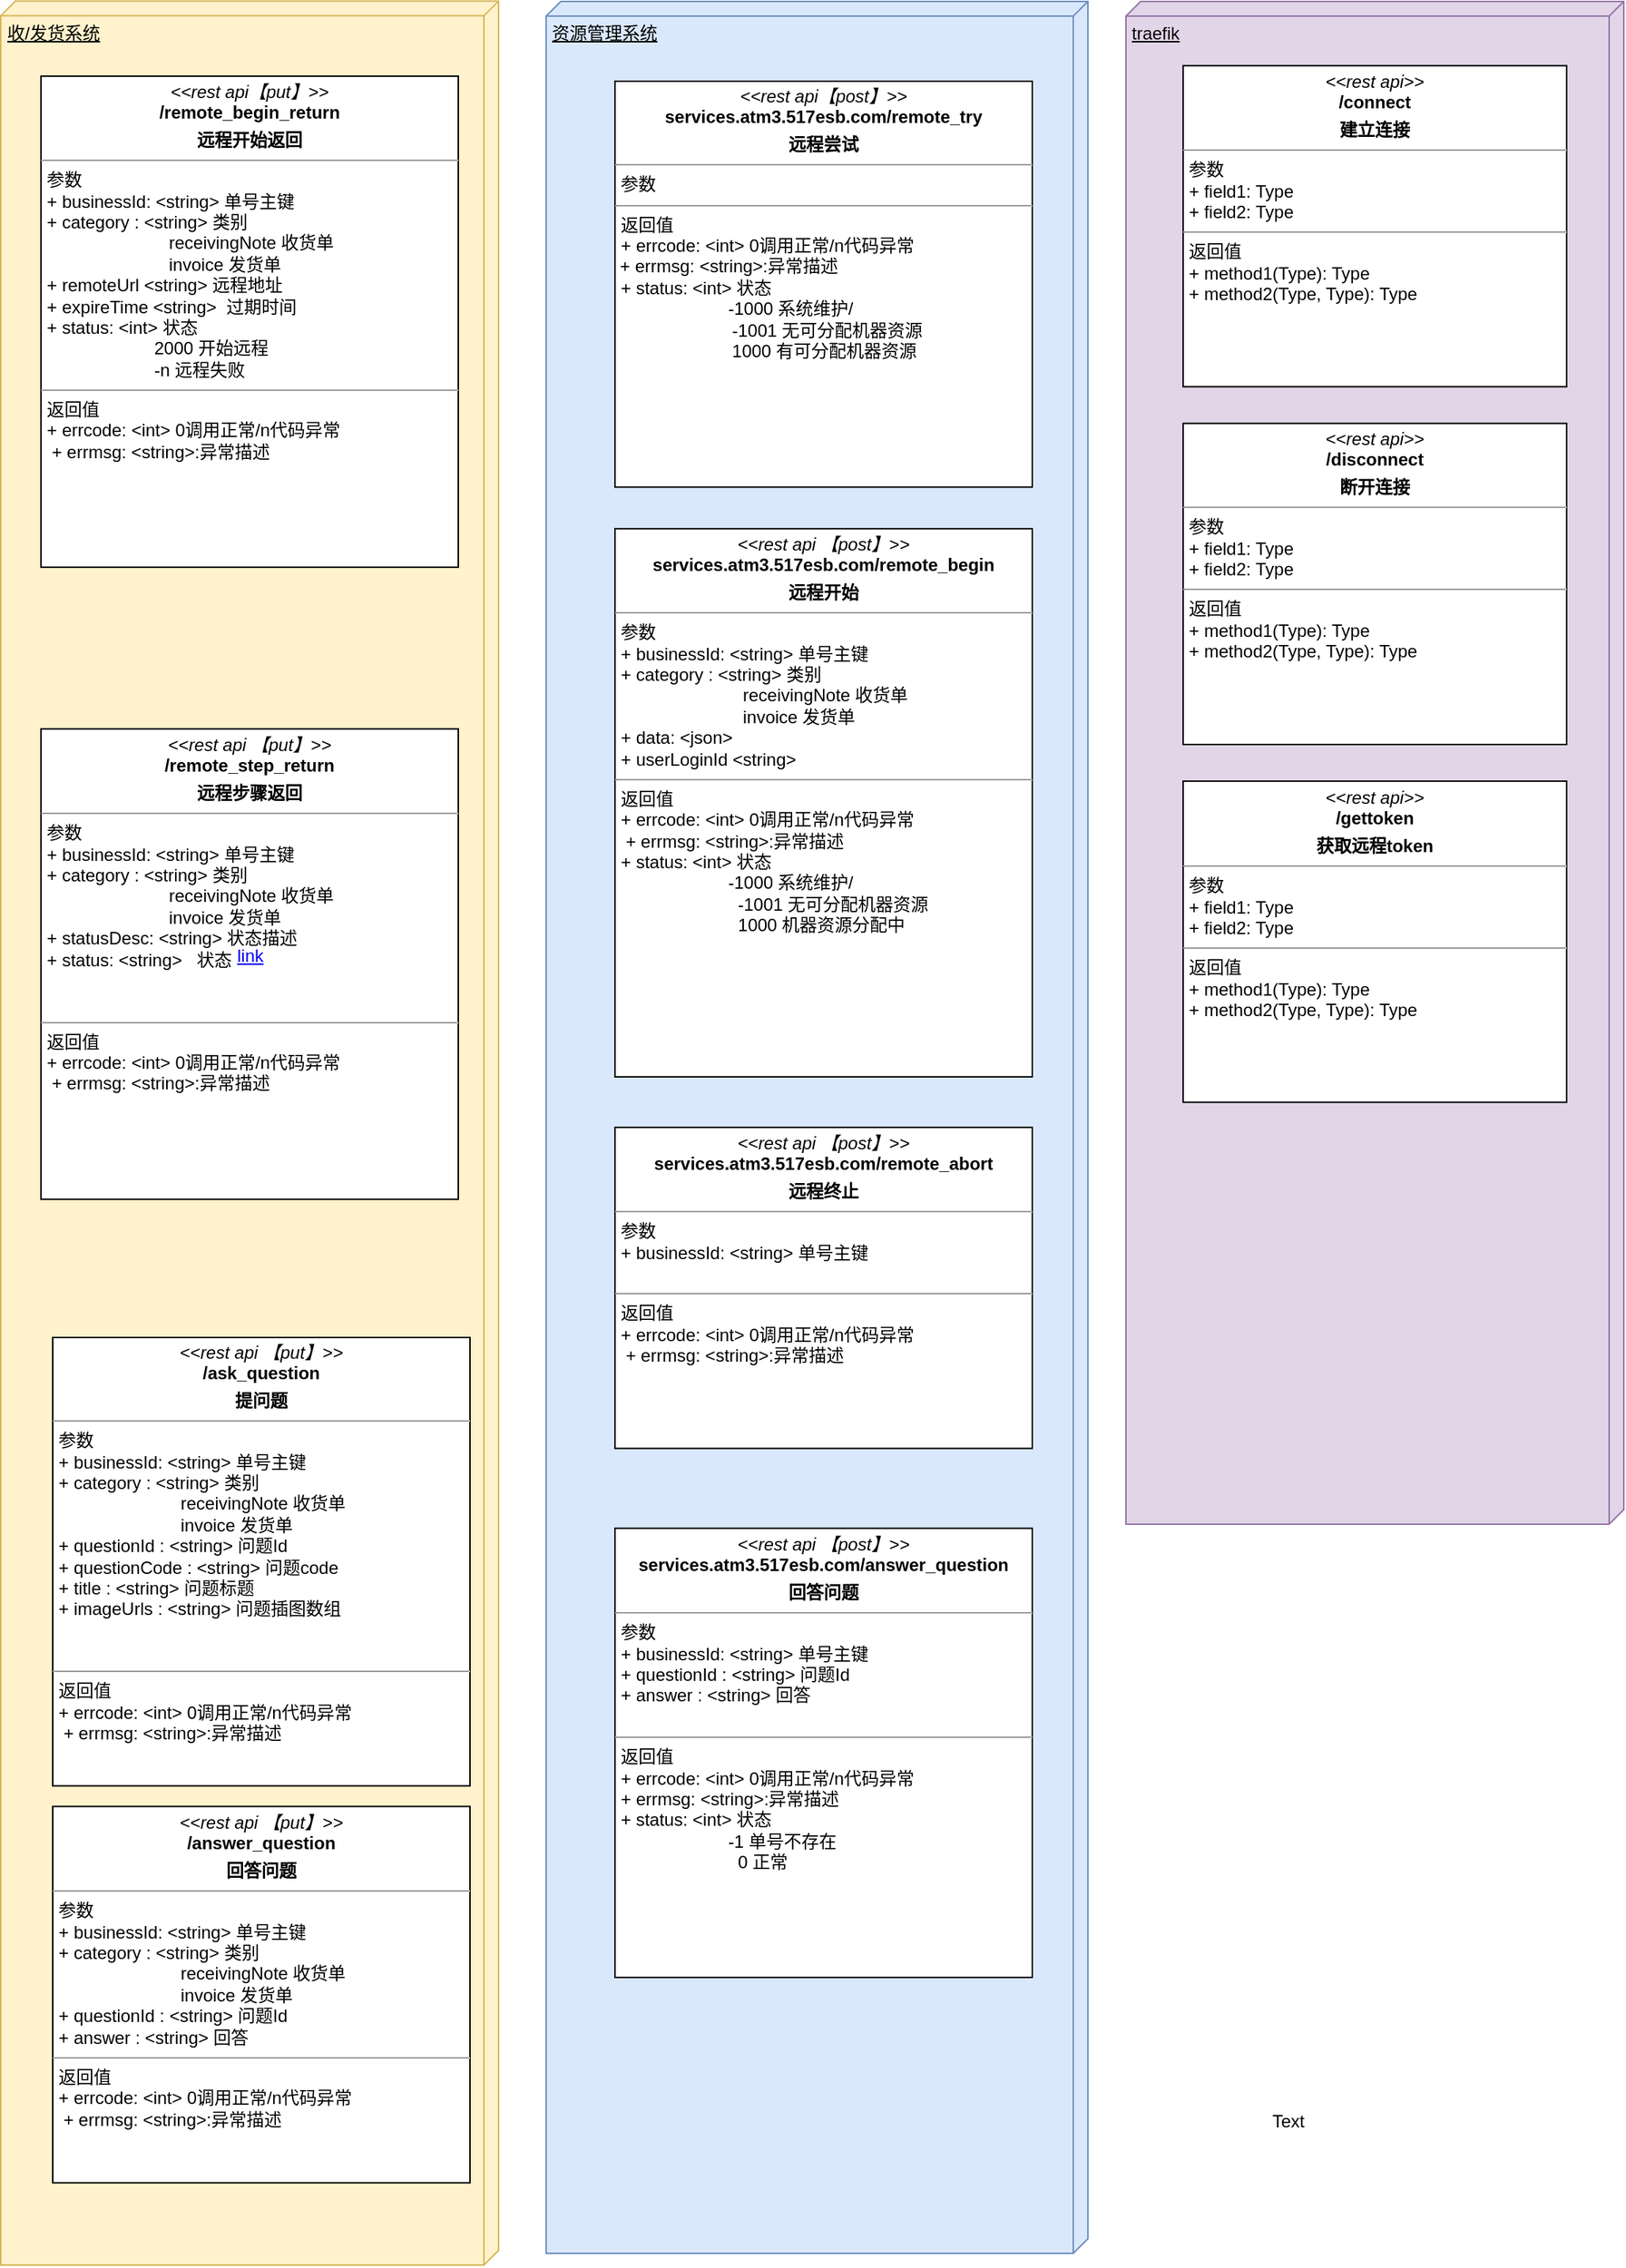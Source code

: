 <mxfile version="11.0.7" type="github"><diagram name="atm3接口" id="5f0bae14-7c28-e335-631c-24af17079c00"><mxGraphModel dx="1369" dy="477" grid="1" gridSize="10" guides="1" tooltips="1" connect="1" arrows="1" fold="1" page="1" pageScale="1" pageWidth="583" pageHeight="827" background="#ffffff" math="0" shadow="0"><root><mxCell id="0"/><mxCell id="1" parent="0"/><mxCell id="wDjim2EL8SUOX5LaXgh2-30" value="收/发货系统" style="verticalAlign=top;align=left;spacingTop=8;spacingLeft=2;spacingRight=12;shape=cube;size=10;direction=south;fontStyle=4;html=1;fillColor=#fff2cc;strokeColor=#d6b656;" parent="1" vertex="1"><mxGeometry x="-557.5" y="19.799" width="340" height="1546.201" as="geometry"/></mxCell><mxCell id="wDjim2EL8SUOX5LaXgh2-7" value="&lt;span style=&quot;font-family: &amp;#34;helvetica&amp;#34; , &amp;#34;arial&amp;#34; , sans-serif ; font-size: 0px&quot;&gt;%3CmxGraphModel%3E%3Croot%3E%3CmxCell%20id%3D%220%22%2F%3E%3CmxCell%20id%3D%221%22%20parent%3D%220%22%2F%3E%3CmxCell%20id%3D%222%22%20value%3D%22%26lt%3Bp%20style%3D%26quot%3Bmargin%3A%200px%20%3B%20margin-top%3A%204px%20%3B%20text-align%3A%20center%26quot%3B%26gt%3B%26lt%3Bi%26gt%3B%26amp%3Blt%3B%26amp%3Blt%3Brest%20api%26amp%3Bgt%3B%26amp%3Bgt%3B%26lt%3B%2Fi%26gt%3B%26lt%3Bbr%26gt%3B%26lt%3Bb%26gt%3Bservices.atm3.517esb.com%2Fremote_try%26lt%3B%2Fb%26gt%3B%26lt%3B%2Fp%26gt%3B%26lt%3Bp%20style%3D%26quot%3Bmargin%3A%200px%20%3B%20margin-top%3A%204px%20%3B%20text-align%3A%20center%26quot%3B%26gt%3B%26lt%3Bb%26gt%3B%E8%BF%9C%E7%A8%8B%E5%B0%9D%E8%AF%95%26lt%3B%2Fb%26gt%3B%26lt%3B%2Fp%26gt%3B%26lt%3Bhr%20size%3D%26quot%3B1%26quot%3B%26gt%3B%26lt%3Bp%20style%3D%26quot%3Bmargin%3A%200px%20%3B%20margin-left%3A%204px%26quot%3B%26gt%3B%E5%8F%82%E6%95%B0%26lt%3B%2Fp%26gt%3B%26lt%3Bp%20style%3D%26quot%3Bmargin%3A%200px%20%3B%20margin-left%3A%204px%26quot%3B%26gt%3B%2B%20field1%3A%20Type%26lt%3Bbr%26gt%3B%2B%20field2%3A%20Type%26lt%3B%2Fp%26gt%3B%26lt%3Bhr%20size%3D%26quot%3B1%26quot%3B%26gt%3B%26lt%3Bp%20style%3D%26quot%3Bmargin%3A%200px%20%3B%20margin-left%3A%204px%26quot%3B%26gt%3B%E8%BF%94%E5%9B%9E%E5%80%BC%26lt%3B%2Fp%26gt%3B%26lt%3Bp%20style%3D%26quot%3Bmargin%3A%200px%20%3B%20margin-left%3A%204px%26quot%3B%26gt%3B%2B%20method1(Type)%3A%20Type%26lt%3Bbr%26gt%3B%2B%20method2(Type%2C%20Type)%3A%20Type%26lt%3B%2Fp%26gt%3B%22%20style%3D%22verticalAlign%3Dtop%3Balign%3Dleft%3Boverflow%3Dfill%3BfontSize%3D12%3BfontFamily%3DHelvetica%3Bhtml%3D1%3B%22%20vertex%3D%221%22%20parent%3D%221%22%3E%3CmxGeometry%20x%3D%22255%22%20y%3D%221460%22%20width%3D%22285%22%20height%3D%22210%22%20as%3D%22geometry%22%2F%3E%3C%2FmxCell%3E%3C%2Froot%3E%3C%2FmxGraphModel%3E&lt;/span&gt;" style="text;html=1;resizable=0;points=[];autosize=1;align=left;verticalAlign=top;spacingTop=-4;" parent="1" vertex="1"><mxGeometry x="250" y="145" width="20" height="20" as="geometry"/></mxCell><mxCell id="wDjim2EL8SUOX5LaXgh2-8" value="&lt;span style=&quot;font-family: &amp;#34;helvetica&amp;#34; , &amp;#34;arial&amp;#34; , sans-serif ; font-size: 0px&quot;&gt;%3CmxGraphModel%3E%3Croot%3E%3CmxCell%20id%3D%220%22%2F%3E%3CmxCell%20id%3D%221%22%20parent%3D%220%22%2F%3E%3CmxCell%20id%3D%222%22%20value%3D%22%26lt%3Bp%20style%3D%26quot%3Bmargin%3A%200px%20%3B%20margin-top%3A%204px%20%3B%20text-align%3A%20center%26quot%3B%26gt%3B%26lt%3Bi%26gt%3B%26amp%3Blt%3B%26amp%3Blt%3Brest%20api%26amp%3Bgt%3B%26amp%3Bgt%3B%26lt%3B%2Fi%26gt%3B%26lt%3Bbr%26gt%3B%26lt%3Bb%26gt%3Bservices.atm3.517esb.com%2Fremote_try%26lt%3B%2Fb%26gt%3B%26lt%3B%2Fp%26gt%3B%26lt%3Bp%20style%3D%26quot%3Bmargin%3A%200px%20%3B%20margin-top%3A%204px%20%3B%20text-align%3A%20center%26quot%3B%26gt%3B%26lt%3Bb%26gt%3B%E8%BF%9C%E7%A8%8B%E5%B0%9D%E8%AF%95%26lt%3B%2Fb%26gt%3B%26lt%3B%2Fp%26gt%3B%26lt%3Bhr%20size%3D%26quot%3B1%26quot%3B%26gt%3B%26lt%3Bp%20style%3D%26quot%3Bmargin%3A%200px%20%3B%20margin-left%3A%204px%26quot%3B%26gt%3B%E5%8F%82%E6%95%B0%26lt%3B%2Fp%26gt%3B%26lt%3Bp%20style%3D%26quot%3Bmargin%3A%200px%20%3B%20margin-left%3A%204px%26quot%3B%26gt%3B%2B%20field1%3A%20Type%26lt%3Bbr%26gt%3B%2B%20field2%3A%20Type%26lt%3B%2Fp%26gt%3B%26lt%3Bhr%20size%3D%26quot%3B1%26quot%3B%26gt%3B%26lt%3Bp%20style%3D%26quot%3Bmargin%3A%200px%20%3B%20margin-left%3A%204px%26quot%3B%26gt%3B%E8%BF%94%E5%9B%9E%E5%80%BC%26lt%3B%2Fp%26gt%3B%26lt%3Bp%20style%3D%26quot%3Bmargin%3A%200px%20%3B%20margin-left%3A%204px%26quot%3B%26gt%3B%2B%20method1(Type)%3A%20Type%26lt%3Bbr%26gt%3B%2B%20method2(Type%2C%20Type)%3A%20Type%26lt%3B%2Fp%26gt%3B%22%20style%3D%22verticalAlign%3Dtop%3Balign%3Dleft%3Boverflow%3Dfill%3BfontSize%3D12%3BfontFamily%3DHelvetica%3Bhtml%3D1%3B%22%20vertex%3D%221%22%20parent%3D%221%22%3E%3CmxGeometry%20x%3D%22255%22%20y%3D%221460%22%20width%3D%22285%22%20height%3D%22210%22%20as%3D%22geometry%22%2F%3E%3C%2FmxCell%3E%3C%2Froot%3E%3C%2FmxGraphModel%3E&lt;/span&gt;" style="text;html=1;resizable=0;points=[];autosize=1;align=left;verticalAlign=top;spacingTop=-4;" parent="1" vertex="1"><mxGeometry x="245" y="99" width="20" height="20" as="geometry"/></mxCell><mxCell id="wDjim2EL8SUOX5LaXgh2-9" value="&lt;span style=&quot;font-family: &amp;#34;helvetica&amp;#34; , &amp;#34;arial&amp;#34; , sans-serif ; font-size: 0px&quot;&gt;%3CmxGraphModel%3E%3Croot%3E%3CmxCell%20id%3D%220%22%2F%3E%3CmxCell%20id%3D%221%22%20parent%3D%220%22%2F%3E%3CmxCell%20id%3D%222%22%20value%3D%22%26lt%3Bp%20style%3D%26quot%3Bmargin%3A%200px%20%3B%20margin-top%3A%204px%20%3B%20text-align%3A%20center%26quot%3B%26gt%3B%26lt%3Bi%26gt%3B%26amp%3Blt%3B%26amp%3Blt%3Brest%20api%26amp%3Bgt%3B%26amp%3Bgt%3B%26lt%3B%2Fi%26gt%3B%26lt%3Bbr%26gt%3B%26lt%3Bb%26gt%3Bservices.atm3.517esb.com%2Fremote_try%26lt%3B%2Fb%26gt%3B%26lt%3B%2Fp%26gt%3B%26lt%3Bp%20style%3D%26quot%3Bmargin%3A%200px%20%3B%20margin-top%3A%204px%20%3B%20text-align%3A%20center%26quot%3B%26gt%3B%26lt%3Bb%26gt%3B%E8%BF%9C%E7%A8%8B%E5%B0%9D%E8%AF%95%26lt%3B%2Fb%26gt%3B%26lt%3B%2Fp%26gt%3B%26lt%3Bhr%20size%3D%26quot%3B1%26quot%3B%26gt%3B%26lt%3Bp%20style%3D%26quot%3Bmargin%3A%200px%20%3B%20margin-left%3A%204px%26quot%3B%26gt%3B%E5%8F%82%E6%95%B0%26lt%3B%2Fp%26gt%3B%26lt%3Bp%20style%3D%26quot%3Bmargin%3A%200px%20%3B%20margin-left%3A%204px%26quot%3B%26gt%3B%2B%20field1%3A%20Type%26lt%3Bbr%26gt%3B%2B%20field2%3A%20Type%26lt%3B%2Fp%26gt%3B%26lt%3Bhr%20size%3D%26quot%3B1%26quot%3B%26gt%3B%26lt%3Bp%20style%3D%26quot%3Bmargin%3A%200px%20%3B%20margin-left%3A%204px%26quot%3B%26gt%3B%E8%BF%94%E5%9B%9E%E5%80%BC%26lt%3B%2Fp%26gt%3B%26lt%3Bp%20style%3D%26quot%3Bmargin%3A%200px%20%3B%20margin-left%3A%204px%26quot%3B%26gt%3B%2B%20method1(Type)%3A%20Type%26lt%3Bbr%26gt%3B%2B%20method2(Type%2C%20Type)%3A%20Type%26lt%3B%2Fp%26gt%3B%22%20style%3D%22verticalAlign%3Dtop%3Balign%3Dleft%3Boverflow%3Dfill%3BfontSize%3D12%3BfontFamily%3DHelvetica%3Bhtml%3D1%3B%22%20vertex%3D%221%22%20parent%3D%221%22%3E%3CmxGeometry%20x%3D%22255%22%20y%3D%221460%22%20width%3D%22285%22%20height%3D%22210%22%20as%3D%22geometry%22%2F%3E%3C%2FmxCell%3E%3C%2Froot%3E%3C%2FmxGraphModel%3E&lt;/span&gt;" style="text;html=1;resizable=0;points=[];autosize=1;align=left;verticalAlign=top;spacingTop=-4;" parent="1" vertex="1"><mxGeometry x="191" y="126" width="20" height="20" as="geometry"/></mxCell><mxCell id="wDjim2EL8SUOX5LaXgh2-33" value="" style="group" parent="1" vertex="1" connectable="0"><mxGeometry x="-550" y="64" width="340" height="1496" as="geometry"/></mxCell><mxCell id="wDjim2EL8SUOX5LaXgh2-13" value="&lt;p style=&quot;margin: 0px ; margin-top: 4px ; text-align: center&quot;&gt;&lt;i&gt;&amp;lt;&amp;lt;rest api【put】&amp;gt;&amp;gt;&lt;/i&gt;&lt;br&gt;&lt;b&gt;/remote_begin_return&lt;/b&gt;&lt;/p&gt;&lt;p style=&quot;margin: 0px ; margin-top: 4px ; text-align: center&quot;&gt;&lt;b&gt;远程开始返回&lt;/b&gt;&lt;/p&gt;&lt;hr size=&quot;1&quot;&gt;&lt;p style=&quot;margin: 0px ; margin-left: 4px&quot;&gt;参数&lt;/p&gt;&lt;p style=&quot;margin: 0px 0px 0px 4px&quot;&gt;+ businessId: &amp;lt;string&amp;gt; 单号主键&lt;/p&gt;&lt;p style=&quot;margin: 0px 0px 0px 4px&quot;&gt;+ category : &amp;lt;string&amp;gt; 类别&amp;nbsp;&lt;/p&gt;&lt;p style=&quot;margin: 0px 0px 0px 4px&quot;&gt;&amp;nbsp; &amp;nbsp; &amp;nbsp; &amp;nbsp; &amp;nbsp; &amp;nbsp; &amp;nbsp; &amp;nbsp; &amp;nbsp; &amp;nbsp; &amp;nbsp; &amp;nbsp; &amp;nbsp;receivingNote 收货单&lt;/p&gt;&lt;p style=&quot;margin: 0px 0px 0px 4px&quot;&gt;&amp;nbsp; &amp;nbsp; &amp;nbsp; &amp;nbsp; &amp;nbsp; &amp;nbsp; &amp;nbsp; &amp;nbsp; &amp;nbsp; &amp;nbsp; &amp;nbsp; &amp;nbsp; &amp;nbsp;invoice 发货单&lt;/p&gt;&lt;p style=&quot;margin: 0px 0px 0px 4px&quot;&gt;+ remoteUrl &amp;lt;string&amp;gt; 远程地址&lt;/p&gt;&lt;p style=&quot;margin: 0px 0px 0px 4px&quot;&gt;+ expireTime &amp;lt;string&amp;gt;&amp;nbsp; 过期时间&lt;/p&gt;&lt;p style=&quot;margin: 0px 0px 0px 4px&quot;&gt;+ status:&lt;span&gt;&amp;nbsp;&lt;/span&gt;&lt;span&gt;&amp;lt;int&amp;gt; 状态&amp;nbsp;&lt;/span&gt;&lt;/p&gt;&lt;p style=&quot;margin: 0px 0px 0px 4px&quot;&gt;&lt;span style=&quot;font-family: , , &amp;#34;pingfang sc&amp;#34; , &amp;#34;helvetica&amp;#34; , &amp;#34;tahoma&amp;#34; , &amp;#34;arial&amp;#34; , &amp;#34;hiragino sans gb&amp;#34; , &amp;#34;microsoft yahei&amp;#34; , &amp;#34;simsun&amp;#34; , &amp;#34;heiti&amp;#34; , sans-serif ; white-space: pre-wrap ; background-color: rgb(255 , 255 , 255)&quot;&gt;                      2000 开始远程&lt;/span&gt;&lt;span&gt;&lt;br&gt;&lt;/span&gt;&lt;/p&gt;&lt;p style=&quot;margin: 0px 0px 0px 4px&quot;&gt;&amp;nbsp; &amp;nbsp; &amp;nbsp; &amp;nbsp; &amp;nbsp; &amp;nbsp; &amp;nbsp; &amp;nbsp; &amp;nbsp; &amp;nbsp; &amp;nbsp; -n 远程失败&lt;/p&gt;&lt;hr size=&quot;1&quot;&gt;&lt;p style=&quot;margin: 0px ; margin-left: 4px&quot;&gt;返回值&lt;/p&gt;&lt;p style=&quot;margin: 0px 0px 0px 4px&quot;&gt;+ errcode: &amp;lt;int&amp;gt; 0调用正常/n代码异常&amp;nbsp;&lt;/p&gt;&lt;p style=&quot;margin: 0px ; margin-left: 4px&quot;&gt;&amp;nbsp;+&amp;nbsp;errmsg: &amp;lt;string&amp;gt;:异常描述&lt;br&gt;&lt;/p&gt;" style="verticalAlign=top;align=left;overflow=fill;fontSize=12;fontFamily=Helvetica;html=1;" parent="wDjim2EL8SUOX5LaXgh2-33" vertex="1"><mxGeometry x="20" y="7.028" width="285" height="335.345" as="geometry"/></mxCell><mxCell id="wDjim2EL8SUOX5LaXgh2-16" value="&lt;p style=&quot;margin: 0px ; margin-top: 4px ; text-align: center&quot;&gt;&lt;i&gt;&amp;lt;&amp;lt;rest api 【put】&amp;gt;&amp;gt;&lt;/i&gt;&lt;br&gt;&lt;b&gt;/remote_step_return&lt;/b&gt;&lt;/p&gt;&lt;p style=&quot;margin: 0px ; margin-top: 4px ; text-align: center&quot;&gt;&lt;b&gt;远程步骤返回&lt;/b&gt;&lt;/p&gt;&lt;hr size=&quot;1&quot;&gt;&lt;p style=&quot;margin: 0px ; margin-left: 4px&quot;&gt;参数&lt;/p&gt;&lt;p style=&quot;margin: 0px 0px 0px 4px&quot;&gt;+ businessId: &amp;lt;string&amp;gt; 单号主键&lt;/p&gt;&lt;p style=&quot;margin: 0px 0px 0px 4px&quot;&gt;+ category : &amp;lt;string&amp;gt; 类别&amp;nbsp;&lt;/p&gt;&lt;p style=&quot;margin: 0px 0px 0px 4px&quot;&gt;&amp;nbsp; &amp;nbsp; &amp;nbsp; &amp;nbsp; &amp;nbsp; &amp;nbsp; &amp;nbsp; &amp;nbsp; &amp;nbsp; &amp;nbsp; &amp;nbsp; &amp;nbsp; &amp;nbsp;receivingNote 收货单&lt;/p&gt;&lt;p style=&quot;margin: 0px 0px 0px 4px&quot;&gt;&amp;nbsp; &amp;nbsp; &amp;nbsp; &amp;nbsp; &amp;nbsp; &amp;nbsp; &amp;nbsp; &amp;nbsp; &amp;nbsp; &amp;nbsp; &amp;nbsp; &amp;nbsp; &amp;nbsp;invoice 发货单&lt;/p&gt;&lt;p style=&quot;margin: 0px 0px 0px 4px&quot;&gt;+ statusDesc: &amp;lt;string&amp;gt; 状态描述&lt;/p&gt;&lt;p style=&quot;margin: 0px 0px 0px 4px&quot;&gt;+ status: &amp;lt;string&amp;gt;&amp;nbsp; &amp;nbsp;状态&lt;/p&gt;&lt;p style=&quot;margin: 0px 0px 0px 4px&quot;&gt;&amp;nbsp; &amp;nbsp; &amp;nbsp; &amp;nbsp; &amp;nbsp; &amp;nbsp; &amp;nbsp; &amp;nbsp;&lt;/p&gt;&lt;p style=&quot;margin: 0px 0px 0px 4px&quot;&gt;&amp;nbsp; &amp;nbsp; &amp;nbsp; &amp;nbsp; &amp;nbsp; &amp;nbsp; &amp;nbsp; &amp;nbsp;&lt;/p&gt;&lt;hr size=&quot;1&quot;&gt;&lt;p style=&quot;margin: 0px ; margin-left: 4px&quot;&gt;返回值&lt;/p&gt;&lt;p style=&quot;margin: 0px 0px 0px 4px&quot;&gt;+ errcode: &amp;lt;int&amp;gt; 0调用正常/n代码异常&amp;nbsp;&lt;/p&gt;&lt;p style=&quot;margin: 0px 0px 0px 4px&quot;&gt;&amp;nbsp;+&amp;nbsp;errmsg: &amp;lt;string&amp;gt;:异常描述&lt;/p&gt;" style="verticalAlign=top;align=left;overflow=fill;fontSize=12;fontFamily=Helvetica;html=1;" parent="wDjim2EL8SUOX5LaXgh2-33" vertex="1"><mxGeometry x="20" y="452.816" width="285" height="321.289" as="geometry"/></mxCell><mxCell id="wDjim2EL8SUOX5LaXgh2-23" value="&lt;p style=&quot;margin: 0px ; margin-top: 4px ; text-align: center&quot;&gt;&lt;i&gt;&amp;lt;&amp;lt;rest api 【put】&amp;gt;&amp;gt;&lt;/i&gt;&lt;br&gt;&lt;b&gt;/ask_question&lt;/b&gt;&lt;/p&gt;&lt;p style=&quot;margin: 0px ; margin-top: 4px ; text-align: center&quot;&gt;&lt;b&gt;提问题&lt;/b&gt;&lt;/p&gt;&lt;hr size=&quot;1&quot;&gt;&lt;p style=&quot;margin: 0px ; margin-left: 4px&quot;&gt;参数&lt;/p&gt;&lt;p style=&quot;margin: 0px 0px 0px 4px&quot;&gt;+ businessId: &amp;lt;string&amp;gt; 单号主键&lt;/p&gt;&lt;p style=&quot;margin: 0px 0px 0px 4px&quot;&gt;+ category : &amp;lt;string&amp;gt; 类别&amp;nbsp;&lt;/p&gt;&lt;p style=&quot;margin: 0px 0px 0px 4px&quot;&gt;&amp;nbsp; &amp;nbsp; &amp;nbsp; &amp;nbsp; &amp;nbsp; &amp;nbsp; &amp;nbsp; &amp;nbsp; &amp;nbsp; &amp;nbsp; &amp;nbsp; &amp;nbsp; &amp;nbsp;receivingNote 收货单&lt;/p&gt;&lt;p style=&quot;margin: 0px 0px 0px 4px&quot;&gt;&amp;nbsp; &amp;nbsp; &amp;nbsp; &amp;nbsp; &amp;nbsp; &amp;nbsp; &amp;nbsp; &amp;nbsp; &amp;nbsp; &amp;nbsp; &amp;nbsp; &amp;nbsp; &amp;nbsp;invoice 发货单&lt;/p&gt;&lt;p style=&quot;margin: 0px 0px 0px 4px&quot;&gt;+ questionId : &amp;lt;string&amp;gt; 问题Id&amp;nbsp;&lt;br&gt;&lt;/p&gt;&lt;p style=&quot;margin: 0px 0px 0px 4px&quot;&gt;+ questionCode : &amp;lt;string&amp;gt; 问题code&lt;/p&gt;&lt;p style=&quot;margin: 0px 0px 0px 4px&quot;&gt;+ title : &amp;lt;string&amp;gt; 问题标题&lt;/p&gt;&lt;p style=&quot;margin: 0px 0px 0px 4px&quot;&gt;+ imageUrls : &amp;lt;string&amp;gt; 问题插图数组&lt;/p&gt;&lt;p style=&quot;margin: 0px 0px 0px 4px&quot;&gt;&amp;nbsp;&lt;br&gt;&lt;/p&gt;&lt;p style=&quot;margin: 0px ; margin-left: 4px&quot;&gt;&lt;br&gt;&lt;/p&gt;&lt;hr size=&quot;1&quot;&gt;&lt;p style=&quot;margin: 0px 0px 0px 4px&quot;&gt;返回值&lt;/p&gt;&lt;p style=&quot;margin: 0px 0px 0px 4px&quot;&gt;+ errcode: &amp;lt;int&amp;gt; 0调用正常/n代码异常&amp;nbsp;&lt;/p&gt;&lt;p style=&quot;margin: 0px 0px 0px 4px&quot;&gt;&amp;nbsp;+&amp;nbsp;errmsg: &amp;lt;string&amp;gt;:异常描述&lt;/p&gt;" style="verticalAlign=top;align=left;overflow=fill;fontSize=12;fontFamily=Helvetica;html=1;" parent="wDjim2EL8SUOX5LaXgh2-33" vertex="1"><mxGeometry x="28" y="868.483" width="285" height="306.228" as="geometry"/></mxCell><mxCell id="wDjim2EL8SUOX5LaXgh2-25" value="&lt;p style=&quot;margin: 0px ; margin-top: 4px ; text-align: center&quot;&gt;&lt;i&gt;&amp;lt;&amp;lt;rest api 【put】&amp;gt;&amp;gt;&lt;/i&gt;&lt;br&gt;&lt;b&gt;/answer_question&lt;/b&gt;&lt;/p&gt;&lt;p style=&quot;margin: 0px ; margin-top: 4px ; text-align: center&quot;&gt;&lt;b&gt;回答问题&lt;/b&gt;&lt;/p&gt;&lt;hr size=&quot;1&quot;&gt;&lt;p style=&quot;margin: 0px 0px 0px 4px&quot;&gt;参数&lt;/p&gt;&lt;p style=&quot;margin: 0px 0px 0px 4px&quot;&gt;+ businessId: &amp;lt;string&amp;gt; 单号主键&lt;/p&gt;&lt;p style=&quot;margin: 0px 0px 0px 4px&quot;&gt;+ category : &amp;lt;string&amp;gt; 类别&amp;nbsp;&lt;/p&gt;&lt;p style=&quot;margin: 0px 0px 0px 4px&quot;&gt;&amp;nbsp; &amp;nbsp; &amp;nbsp; &amp;nbsp; &amp;nbsp; &amp;nbsp; &amp;nbsp; &amp;nbsp; &amp;nbsp; &amp;nbsp; &amp;nbsp; &amp;nbsp; &amp;nbsp;receivingNote 收货单&lt;/p&gt;&lt;p style=&quot;margin: 0px 0px 0px 4px&quot;&gt;&amp;nbsp; &amp;nbsp; &amp;nbsp; &amp;nbsp; &amp;nbsp; &amp;nbsp; &amp;nbsp; &amp;nbsp; &amp;nbsp; &amp;nbsp; &amp;nbsp; &amp;nbsp; &amp;nbsp;invoice 发货单&lt;/p&gt;&lt;p style=&quot;margin: 0px 0px 0px 4px&quot;&gt;+ questionId : &amp;lt;string&amp;gt; 问题Id&amp;nbsp;&lt;/p&gt;&lt;p style=&quot;margin: 0px 0px 0px 4px&quot;&gt;+ answer : &amp;lt;string&amp;gt; 回答&lt;/p&gt;&lt;hr size=&quot;1&quot;&gt;&lt;p style=&quot;margin: 0px 0px 0px 4px&quot;&gt;返回值&lt;/p&gt;&lt;p style=&quot;margin: 0px 0px 0px 4px&quot;&gt;+ errcode: &amp;lt;int&amp;gt; 0调用正常/n代码异常&amp;nbsp;&lt;/p&gt;&lt;p style=&quot;margin: 0px 0px 0px 4px&quot;&gt;&amp;nbsp;+&amp;nbsp;errmsg: &amp;lt;string&amp;gt;:异常描述&lt;/p&gt;" style="verticalAlign=top;align=left;overflow=fill;fontSize=12;fontFamily=Helvetica;html=1;" parent="wDjim2EL8SUOX5LaXgh2-33" vertex="1"><mxGeometry x="28" y="1188.768" width="285" height="257.031" as="geometry"/></mxCell><UserObject label="&lt;div style=&quot;text-align: left&quot;&gt;link&lt;/div&gt;" link="https://shimo.im/sheets/Pv9k8VQtpjqkjPqq/" id="mWRyq8GrfaxQnDVQ-kDO-4"><mxCell style="text;html=1;strokeColor=none;fillColor=none;whiteSpace=wrap;align=center;verticalAlign=middle;fontColor=#0000EE;fontStyle=4;" vertex="1" parent="wDjim2EL8SUOX5LaXgh2-33"><mxGeometry x="132.5" y="588.36" width="60" height="40.161" as="geometry"/></mxCell></UserObject><mxCell id="wDjim2EL8SUOX5LaXgh2-38" value="" style="group" parent="1" vertex="1" connectable="0"><mxGeometry x="-185" y="20" width="370" height="1540" as="geometry"/></mxCell><mxCell id="wDjim2EL8SUOX5LaXgh2-35" value="资源管理系统" style="verticalAlign=top;align=left;spacingTop=8;spacingLeft=2;spacingRight=12;shape=cube;size=10;direction=south;fontStyle=4;html=1;fillColor=#dae8fc;strokeColor=#6c8ebf;" parent="wDjim2EL8SUOX5LaXgh2-38" vertex="1"><mxGeometry width="370" height="1538.003" as="geometry"/></mxCell><mxCell id="wDjim2EL8SUOX5LaXgh2-10" value="&lt;p style=&quot;margin: 0px ; margin-top: 4px ; text-align: center&quot;&gt;&lt;i&gt;&amp;lt;&amp;lt;rest api【post】&amp;gt;&amp;gt;&lt;/i&gt;&lt;br&gt;&lt;b&gt;services.atm3.517esb.com/remote_try&lt;/b&gt;&lt;/p&gt;&lt;p style=&quot;margin: 0px ; margin-top: 4px ; text-align: center&quot;&gt;&lt;b&gt;远程尝试&lt;/b&gt;&lt;/p&gt;&lt;hr size=&quot;1&quot;&gt;&lt;p style=&quot;margin: 0px ; margin-left: 4px&quot;&gt;参数&lt;/p&gt;&lt;hr size=&quot;1&quot;&gt;&lt;p style=&quot;margin: 0px ; margin-left: 4px&quot;&gt;返回值&lt;/p&gt;&lt;p style=&quot;margin: 0px ; margin-left: 4px&quot;&gt;+ errcode: &amp;lt;int&amp;gt; 0调用正常/n代码异常&amp;nbsp;&lt;/p&gt;&amp;nbsp;+&amp;nbsp;&lt;span&gt;errmsg: &amp;lt;string&amp;gt;:异常描述&lt;/span&gt;&lt;br&gt;&lt;p style=&quot;margin: 0px ; margin-left: 4px&quot;&gt;+ status: &amp;lt;int&amp;gt; 状态&amp;nbsp;&lt;/p&gt;&lt;p style=&quot;margin: 0px ; margin-left: 4px&quot;&gt;&amp;nbsp; &amp;nbsp; &amp;nbsp; &amp;nbsp; &amp;nbsp; &amp;nbsp; &amp;nbsp; &amp;nbsp; &amp;nbsp; &amp;nbsp; &amp;nbsp; -1000 系统维护/&lt;/p&gt;&amp;nbsp; &amp;nbsp; &amp;nbsp; &amp;nbsp; &amp;nbsp; &amp;nbsp; &amp;nbsp; &amp;nbsp; &amp;nbsp; &amp;nbsp; &amp;nbsp; &amp;nbsp; -1001 无可分配机器资源&lt;br&gt;&amp;nbsp; &amp;nbsp; &amp;nbsp; &amp;nbsp; &amp;nbsp; &amp;nbsp; &amp;nbsp; &amp;nbsp; &amp;nbsp; &amp;nbsp; &amp;nbsp; &amp;nbsp; 1000 有可分配机器资源&lt;br&gt;&lt;p style=&quot;margin: 0px ; margin-left: 4px&quot;&gt;&amp;nbsp;&amp;nbsp;&lt;/p&gt;" style="verticalAlign=top;align=left;overflow=fill;fontSize=12;fontFamily=Helvetica;html=1;" parent="wDjim2EL8SUOX5LaXgh2-38" vertex="1"><mxGeometry x="47" y="54.492" width="285" height="277.2" as="geometry"/></mxCell><mxCell id="wDjim2EL8SUOX5LaXgh2-11" value="&lt;p style=&quot;margin: 0px ; margin-top: 4px ; text-align: center&quot;&gt;&lt;i&gt;&amp;lt;&amp;lt;rest api 【post】&amp;gt;&amp;gt;&lt;/i&gt;&lt;br&gt;&lt;b&gt;services.atm3.517esb.com/remote_begin&lt;/b&gt;&lt;/p&gt;&lt;p style=&quot;margin: 0px ; margin-top: 4px ; text-align: center&quot;&gt;&lt;b&gt;远程开始&lt;/b&gt;&lt;/p&gt;&lt;hr size=&quot;1&quot;&gt;&lt;p style=&quot;margin: 0px ; margin-left: 4px&quot;&gt;参数&lt;/p&gt;&lt;p style=&quot;margin: 0px ; margin-left: 4px&quot;&gt;+ businessId: &amp;lt;string&amp;gt; 单号主键&lt;/p&gt;&lt;p style=&quot;margin: 0px ; margin-left: 4px&quot;&gt;+ category : &amp;lt;string&amp;gt; 类别&amp;nbsp;&lt;/p&gt;&lt;p style=&quot;margin: 0px ; margin-left: 4px&quot;&gt;&amp;nbsp; &amp;nbsp; &amp;nbsp; &amp;nbsp; &amp;nbsp; &amp;nbsp; &amp;nbsp; &amp;nbsp; &amp;nbsp; &amp;nbsp; &amp;nbsp; &amp;nbsp; &amp;nbsp;receivingNote 收货单&lt;/p&gt;&lt;p style=&quot;margin: 0px ; margin-left: 4px&quot;&gt;&amp;nbsp; &amp;nbsp; &amp;nbsp; &amp;nbsp; &amp;nbsp; &amp;nbsp; &amp;nbsp; &amp;nbsp; &amp;nbsp; &amp;nbsp; &amp;nbsp; &amp;nbsp; &amp;nbsp;invoice 发货单&lt;br&gt;+ data: &amp;lt;json&amp;gt;&lt;/p&gt;&lt;p style=&quot;margin: 0px ; margin-left: 4px&quot;&gt;+ userLoginId &amp;lt;string&amp;gt;&lt;/p&gt;&lt;hr size=&quot;1&quot;&gt;&lt;p style=&quot;margin: 0px ; margin-left: 4px&quot;&gt;返回值&lt;/p&gt;&lt;p style=&quot;margin: 0px 0px 0px 4px&quot;&gt;+ errcode: &amp;lt;int&amp;gt; 0调用正常/n代码异常&amp;nbsp;&lt;/p&gt;&lt;p style=&quot;margin: 0px ; margin-left: 4px&quot;&gt;&amp;nbsp;+&amp;nbsp;errmsg: &amp;lt;string&amp;gt;:异常描述&lt;br&gt;&lt;/p&gt;&lt;p style=&quot;margin: 0px 0px 0px 4px&quot;&gt;+ status: &amp;lt;int&amp;gt; 状态&amp;nbsp;&lt;/p&gt;&lt;p style=&quot;margin: 0px 0px 0px 4px&quot;&gt;&amp;nbsp; &amp;nbsp; &amp;nbsp; &amp;nbsp; &amp;nbsp; &amp;nbsp; &amp;nbsp; &amp;nbsp; &amp;nbsp; &amp;nbsp; &amp;nbsp; -1000 系统维护/&lt;/p&gt;&lt;p style=&quot;margin: 0px ; margin-left: 4px&quot;&gt;&amp;nbsp; &amp;nbsp; &amp;nbsp; &amp;nbsp; &amp;nbsp; &amp;nbsp; &amp;nbsp; &amp;nbsp; &amp;nbsp; &amp;nbsp; &amp;nbsp; &amp;nbsp; -1001 无可分配机器资源&lt;br&gt;&amp;nbsp; &amp;nbsp; &amp;nbsp; &amp;nbsp; &amp;nbsp; &amp;nbsp; &amp;nbsp; &amp;nbsp; &amp;nbsp; &amp;nbsp; &amp;nbsp; &amp;nbsp; 1000 机器资源分配中&lt;br&gt;&lt;/p&gt;" style="verticalAlign=top;align=left;overflow=fill;fontSize=12;fontFamily=Helvetica;html=1;" parent="wDjim2EL8SUOX5LaXgh2-38" vertex="1"><mxGeometry x="47" y="360.123" width="285" height="374.338" as="geometry"/></mxCell><mxCell id="wDjim2EL8SUOX5LaXgh2-17" value="&lt;p style=&quot;margin: 0px ; margin-top: 4px ; text-align: center&quot;&gt;&lt;i&gt;&amp;lt;&amp;lt;rest api 【post】&amp;gt;&amp;gt;&lt;/i&gt;&lt;br&gt;&lt;b&gt;services.atm3.517esb.com/remote_abort&lt;/b&gt;&lt;/p&gt;&lt;p style=&quot;margin: 0px ; margin-top: 4px ; text-align: center&quot;&gt;&lt;b&gt;远程终止&lt;/b&gt;&lt;/p&gt;&lt;hr size=&quot;1&quot;&gt;&lt;p style=&quot;margin: 0px ; margin-left: 4px&quot;&gt;参数&lt;/p&gt;&lt;p style=&quot;margin: 0px 0px 0px 4px&quot;&gt;+ businessId: &amp;lt;string&amp;gt; 单号主键&lt;/p&gt;&lt;p style=&quot;margin: 0px 0px 0px 4px&quot;&gt;&lt;br&gt;&lt;/p&gt;&lt;hr size=&quot;1&quot;&gt;&lt;p style=&quot;margin: 0px ; margin-left: 4px&quot;&gt;返回值&lt;/p&gt;&lt;p style=&quot;margin: 0px 0px 0px 4px&quot;&gt;+ errcode: &amp;lt;int&amp;gt; 0调用正常/n代码异常&amp;nbsp;&lt;/p&gt;&lt;p style=&quot;margin: 0px 0px 0px 4px&quot;&gt;&amp;nbsp;+&amp;nbsp;errmsg: &amp;lt;string&amp;gt;:异常描述&lt;/p&gt;" style="verticalAlign=top;align=left;overflow=fill;fontSize=12;fontFamily=Helvetica;html=1;" parent="wDjim2EL8SUOX5LaXgh2-38" vertex="1"><mxGeometry x="47" y="768.971" width="285" height="219.265" as="geometry"/></mxCell><mxCell id="wDjim2EL8SUOX5LaXgh2-19" value="&lt;p style=&quot;margin: 0px ; margin-top: 4px ; text-align: center&quot;&gt;&lt;i&gt;&amp;lt;&amp;lt;rest api 【post】&amp;gt;&amp;gt;&lt;/i&gt;&lt;br&gt;&lt;b&gt;services.atm3.517esb.com/answer_question&lt;/b&gt;&lt;/p&gt;&lt;p style=&quot;margin: 0px ; margin-top: 4px ; text-align: center&quot;&gt;&lt;b&gt;回答问题&lt;/b&gt;&lt;/p&gt;&lt;hr size=&quot;1&quot;&gt;&lt;p style=&quot;margin: 0px ; margin-left: 4px&quot;&gt;参数&lt;/p&gt;&lt;p style=&quot;margin: 0px 0px 0px 4px&quot;&gt;+ businessId: &amp;lt;string&amp;gt; 单号主键&lt;/p&gt;&lt;p style=&quot;margin: 0px 0px 0px 4px&quot;&gt;+ questionId : &amp;lt;string&amp;gt; 问题Id&amp;nbsp;&lt;/p&gt;&lt;p style=&quot;margin: 0px 0px 0px 4px&quot;&gt;&lt;span&gt;+ answer : &amp;lt;string&amp;gt; 回答&lt;/span&gt;&lt;/p&gt;&lt;p style=&quot;margin: 0px 0px 0px 4px&quot;&gt;&amp;nbsp; &amp;nbsp; &amp;nbsp; &amp;nbsp; &amp;nbsp; &amp;nbsp; &amp;nbsp;&amp;nbsp;&lt;br&gt;&lt;/p&gt;&lt;hr size=&quot;1&quot;&gt;&lt;p style=&quot;margin: 0px ; margin-left: 4px&quot;&gt;返回值&lt;/p&gt;&lt;p style=&quot;margin: 0px 0px 0px 4px&quot;&gt;+ errcode: &amp;lt;int&amp;gt; 0调用正常/n代码异常&amp;nbsp;&lt;/p&gt;&lt;p style=&quot;margin: 0px 0px 0px 4px&quot;&gt;+&amp;nbsp;errmsg: &amp;lt;string&amp;gt;:异常描述&lt;br&gt;&lt;/p&gt;&lt;p style=&quot;margin: 0px 0px 0px 4px&quot;&gt;+ status: &amp;lt;int&amp;gt; 状态&amp;nbsp;&lt;/p&gt;&lt;p style=&quot;margin: 0px 0px 0px 4px&quot;&gt;&amp;nbsp; &amp;nbsp; &amp;nbsp; &amp;nbsp; &amp;nbsp; &amp;nbsp; &amp;nbsp; &amp;nbsp; &amp;nbsp; &amp;nbsp; &amp;nbsp; -1 单号不存在&lt;/p&gt;&lt;p style=&quot;margin: 0px 0px 0px 4px&quot;&gt;&amp;nbsp; &amp;nbsp; &amp;nbsp; &amp;nbsp; &amp;nbsp; &amp;nbsp; &amp;nbsp; &amp;nbsp; &amp;nbsp; &amp;nbsp; &amp;nbsp; &amp;nbsp; 0 正常&lt;br&gt;&amp;nbsp; &amp;nbsp; &amp;nbsp; &amp;nbsp; &amp;nbsp; &amp;nbsp; &amp;nbsp; &amp;nbsp; &amp;nbsp; &amp;nbsp; &amp;nbsp; &amp;nbsp;&amp;nbsp;&lt;/p&gt;" style="verticalAlign=top;align=left;overflow=fill;fontSize=12;fontFamily=Helvetica;html=1;" parent="wDjim2EL8SUOX5LaXgh2-38" vertex="1"><mxGeometry x="47" y="1042.794" width="285" height="306.765" as="geometry"/></mxCell><mxCell id="wDjim2EL8SUOX5LaXgh2-45" value="" style="group" parent="1" vertex="1" connectable="0"><mxGeometry x="211" y="20" width="340" height="1040" as="geometry"/></mxCell><mxCell id="wDjim2EL8SUOX5LaXgh2-36" value="traefik" style="verticalAlign=top;align=left;spacingTop=8;spacingLeft=2;spacingRight=12;shape=cube;size=10;direction=south;fontStyle=4;html=1;fillColor=#e1d5e7;strokeColor=#9673a6;" parent="wDjim2EL8SUOX5LaXgh2-45" vertex="1"><mxGeometry width="340" height="1040" as="geometry"/></mxCell><mxCell id="wDjim2EL8SUOX5LaXgh2-26" value="&lt;p style=&quot;margin: 0px ; margin-top: 4px ; text-align: center&quot;&gt;&lt;i&gt;&amp;lt;&amp;lt;rest api&amp;gt;&amp;gt;&lt;/i&gt;&lt;br&gt;&lt;b&gt;/connect&lt;/b&gt;&lt;/p&gt;&lt;p style=&quot;margin: 0px ; margin-top: 4px ; text-align: center&quot;&gt;&lt;b&gt;建立连接&lt;/b&gt;&lt;/p&gt;&lt;hr size=&quot;1&quot;&gt;&lt;p style=&quot;margin: 0px ; margin-left: 4px&quot;&gt;参数&lt;/p&gt;&lt;p style=&quot;margin: 0px ; margin-left: 4px&quot;&gt;+ field1: Type&lt;br&gt;+ field2: Type&lt;/p&gt;&lt;hr size=&quot;1&quot;&gt;&lt;p style=&quot;margin: 0px ; margin-left: 4px&quot;&gt;返回值&lt;/p&gt;&lt;p style=&quot;margin: 0px ; margin-left: 4px&quot;&gt;+ method1(Type): Type&lt;br&gt;+ method2(Type, Type): Type&lt;/p&gt;" style="verticalAlign=top;align=left;overflow=fill;fontSize=12;fontFamily=Helvetica;html=1;" parent="wDjim2EL8SUOX5LaXgh2-45" vertex="1"><mxGeometry x="39.054" y="43.855" width="261.892" height="219.277" as="geometry"/></mxCell><mxCell id="wDjim2EL8SUOX5LaXgh2-27" value="&lt;p style=&quot;margin: 0px ; margin-top: 4px ; text-align: center&quot;&gt;&lt;i&gt;&amp;lt;&amp;lt;rest api&amp;gt;&amp;gt;&lt;/i&gt;&lt;br&gt;&lt;b&gt;/disconnect&lt;/b&gt;&lt;/p&gt;&lt;p style=&quot;margin: 0px ; margin-top: 4px ; text-align: center&quot;&gt;&lt;b&gt;断开连接&lt;/b&gt;&lt;/p&gt;&lt;hr size=&quot;1&quot;&gt;&lt;p style=&quot;margin: 0px ; margin-left: 4px&quot;&gt;参数&lt;/p&gt;&lt;p style=&quot;margin: 0px ; margin-left: 4px&quot;&gt;+ field1: Type&lt;br&gt;+ field2: Type&lt;/p&gt;&lt;hr size=&quot;1&quot;&gt;&lt;p style=&quot;margin: 0px ; margin-left: 4px&quot;&gt;返回值&lt;/p&gt;&lt;p style=&quot;margin: 0px ; margin-left: 4px&quot;&gt;+ method1(Type): Type&lt;br&gt;+ method2(Type, Type): Type&lt;/p&gt;" style="verticalAlign=top;align=left;overflow=fill;fontSize=12;fontFamily=Helvetica;html=1;" parent="wDjim2EL8SUOX5LaXgh2-45" vertex="1"><mxGeometry x="39.054" y="288.193" width="261.892" height="219.277" as="geometry"/></mxCell><mxCell id="wDjim2EL8SUOX5LaXgh2-28" value="&lt;p style=&quot;margin: 0px ; margin-top: 4px ; text-align: center&quot;&gt;&lt;i&gt;&amp;lt;&amp;lt;rest api&amp;gt;&amp;gt;&lt;/i&gt;&lt;br&gt;&lt;b&gt;/gettoken&lt;/b&gt;&lt;/p&gt;&lt;p style=&quot;margin: 0px ; margin-top: 4px ; text-align: center&quot;&gt;&lt;b&gt;获取远程token&lt;/b&gt;&lt;/p&gt;&lt;hr size=&quot;1&quot;&gt;&lt;p style=&quot;margin: 0px ; margin-left: 4px&quot;&gt;参数&lt;/p&gt;&lt;p style=&quot;margin: 0px ; margin-left: 4px&quot;&gt;+ field1: Type&lt;br&gt;+ field2: Type&lt;/p&gt;&lt;hr size=&quot;1&quot;&gt;&lt;p style=&quot;margin: 0px ; margin-left: 4px&quot;&gt;返回值&lt;/p&gt;&lt;p style=&quot;margin: 0px ; margin-left: 4px&quot;&gt;+ method1(Type): Type&lt;br&gt;+ method2(Type, Type): Type&lt;/p&gt;" style="verticalAlign=top;align=left;overflow=fill;fontSize=12;fontFamily=Helvetica;html=1;" parent="wDjim2EL8SUOX5LaXgh2-45" vertex="1"><mxGeometry x="39.054" y="532.53" width="261.892" height="219.277" as="geometry"/></mxCell><mxCell id="mWRyq8GrfaxQnDVQ-kDO-9" value="Text" style="text;html=1;resizable=0;points=[];autosize=1;align=left;verticalAlign=top;spacingTop=-4;" vertex="1" parent="1"><mxGeometry x="309" y="1458" width="40" height="20" as="geometry"/></mxCell></root></mxGraphModel></diagram></mxfile>